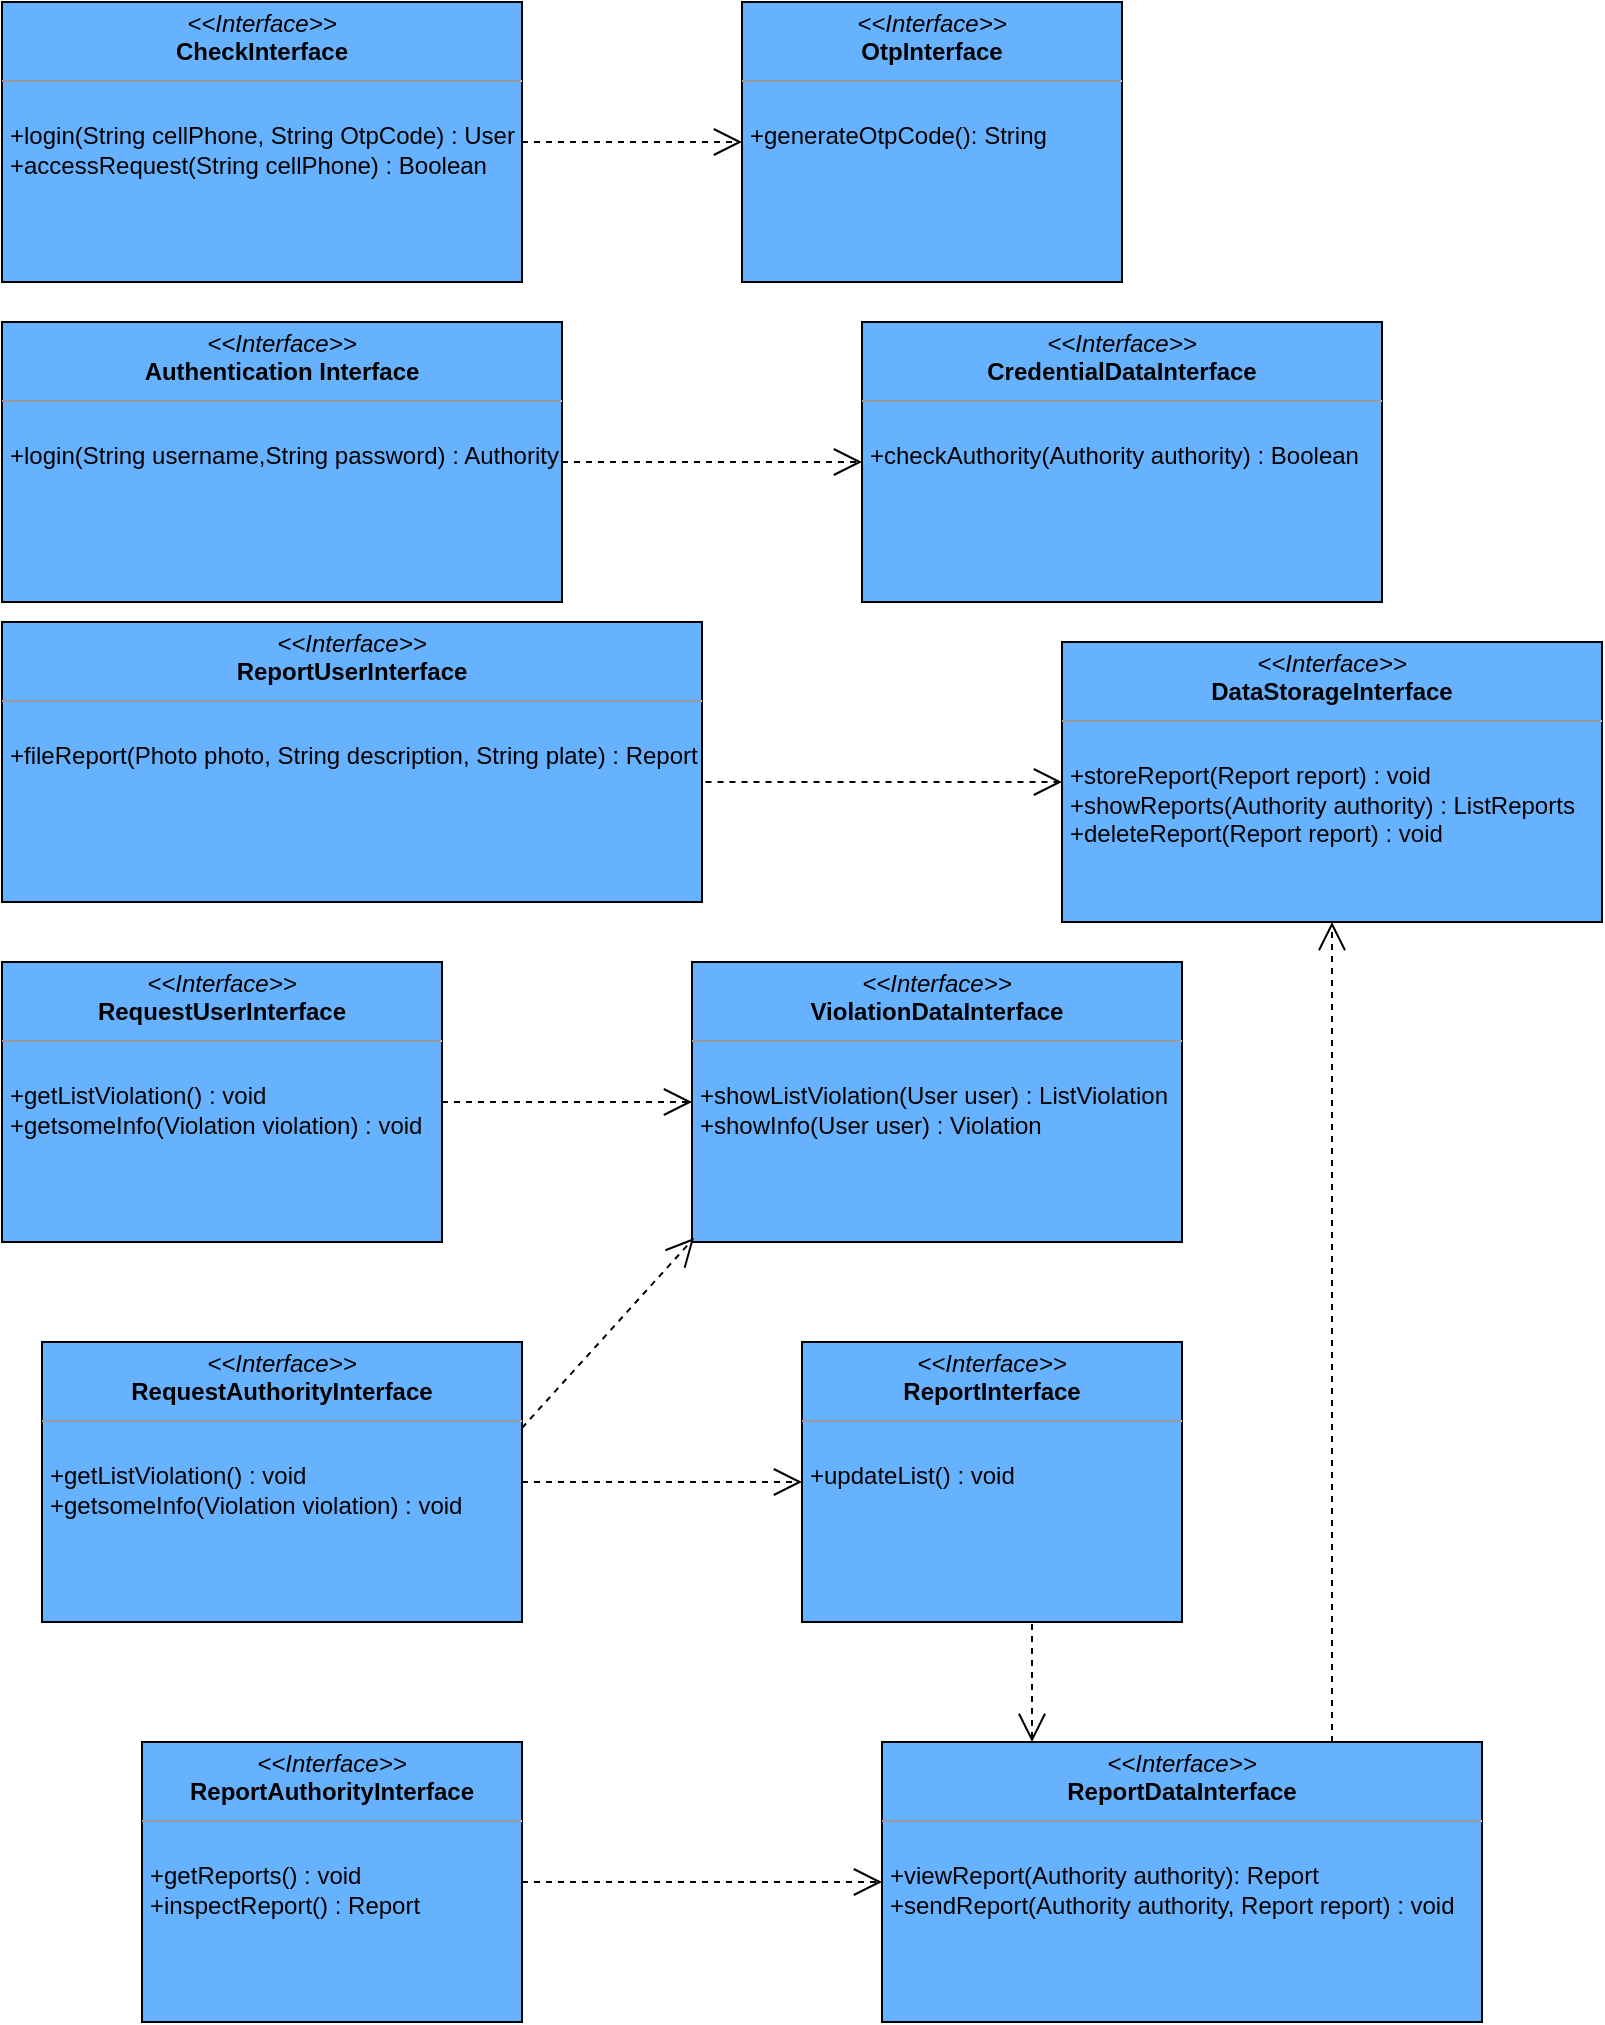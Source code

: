 <mxfile version="12.3.6" type="device" pages="1"><diagram id="MUvSf3n21EpA-QPXErgn" name="Page-1"><mxGraphModel dx="1502" dy="688" grid="1" gridSize="10" guides="1" tooltips="1" connect="1" arrows="1" fold="1" page="1" pageScale="1" pageWidth="850" pageHeight="1100" math="0" shadow="0"><root><mxCell id="0"/><mxCell id="1" parent="0"/><mxCell id="vwVrZ6Xme_Kplp1JelSU-13" value="&lt;p style=&quot;margin: 0px ; margin-top: 4px ; text-align: center&quot;&gt;&lt;i&gt;&amp;lt;&amp;lt;Interface&amp;gt;&amp;gt;&lt;/i&gt;&lt;br&gt;&lt;b&gt;CheckInterface&lt;/b&gt;&lt;/p&gt;&lt;hr size=&quot;1&quot;&gt;&lt;br&gt;&lt;p style=&quot;margin: 0px ; margin-left: 4px&quot;&gt;+login(String cellPhone, String OtpCode) : User&lt;/p&gt;&lt;p style=&quot;margin: 0px ; margin-left: 4px&quot;&gt;+accessRequest(String cellPhone) : Boolean&lt;br&gt;&lt;/p&gt;" style="verticalAlign=top;align=left;overflow=fill;fontSize=12;fontFamily=Helvetica;html=1;fillColor=#66B2FF;" parent="1" vertex="1"><mxGeometry x="40" y="50" width="260" height="140" as="geometry"/></mxCell><mxCell id="vwVrZ6Xme_Kplp1JelSU-15" value="&lt;p style=&quot;margin: 0px ; margin-top: 4px ; text-align: center&quot;&gt;&lt;i&gt;&amp;lt;&amp;lt;Interface&amp;gt;&amp;gt;&lt;/i&gt;&lt;br&gt;&lt;b&gt;OtpInterface&lt;/b&gt;&lt;/p&gt;&lt;hr size=&quot;1&quot;&gt;&lt;br&gt;&lt;p style=&quot;margin: 0px ; margin-left: 4px&quot;&gt;+generateOtpCode(): String&lt;br&gt;&lt;/p&gt;" style="verticalAlign=top;align=left;overflow=fill;fontSize=12;fontFamily=Helvetica;html=1;fillColor=#66B2FF;" parent="1" vertex="1"><mxGeometry x="410" y="50" width="190" height="140" as="geometry"/></mxCell><mxCell id="vwVrZ6Xme_Kplp1JelSU-16" value="&lt;p style=&quot;margin: 0px ; margin-top: 4px ; text-align: center&quot;&gt;&lt;i&gt;&amp;lt;&amp;lt;Interface&amp;gt;&amp;gt;&lt;/i&gt;&lt;br&gt;&lt;b&gt;ReportUserInterface&lt;/b&gt;&lt;/p&gt;&lt;hr size=&quot;1&quot;&gt;&lt;br&gt;&lt;p style=&quot;margin: 0px ; margin-left: 4px&quot;&gt;+fileReport(Photo photo, String description, String plate) : Report&lt;br&gt;&lt;/p&gt;" style="verticalAlign=top;align=left;overflow=fill;fontSize=12;fontFamily=Helvetica;html=1;fillColor=#66B2FF;" parent="1" vertex="1"><mxGeometry x="40" y="360" width="350" height="140" as="geometry"/></mxCell><mxCell id="vwVrZ6Xme_Kplp1JelSU-17" value="&lt;p style=&quot;margin: 0px ; margin-top: 4px ; text-align: center&quot;&gt;&lt;i&gt;&amp;lt;&amp;lt;Interface&amp;gt;&amp;gt;&lt;/i&gt;&lt;br&gt;&lt;b&gt;DataStorageInterface&lt;/b&gt;&lt;/p&gt;&lt;hr size=&quot;1&quot;&gt;&lt;br&gt;&lt;p style=&quot;margin: 0px ; margin-left: 4px&quot;&gt;+storeReport(Report report) : void&lt;br&gt;+showReports(Authority authority) : ListReports&lt;/p&gt;&lt;p style=&quot;margin: 0px ; margin-left: 4px&quot;&gt;+deleteReport(Report report) : void&lt;br&gt;&lt;/p&gt;" style="verticalAlign=top;align=left;overflow=fill;fontSize=12;fontFamily=Helvetica;html=1;fillColor=#66B2FF;" parent="1" vertex="1"><mxGeometry x="570" y="370" width="270" height="140" as="geometry"/></mxCell><mxCell id="vwVrZ6Xme_Kplp1JelSU-18" value="&lt;p style=&quot;margin: 0px ; margin-top: 4px ; text-align: center&quot;&gt;&lt;i&gt;&amp;lt;&amp;lt;Interface&amp;gt;&amp;gt;&lt;/i&gt;&lt;br&gt;&lt;b&gt;RequestUserInterface&lt;/b&gt;&lt;/p&gt;&lt;hr size=&quot;1&quot;&gt;&lt;br&gt;&lt;p style=&quot;margin: 0px ; margin-left: 4px&quot;&gt;+getListViolation() : void&lt;/p&gt;&lt;p style=&quot;margin: 0px ; margin-left: 4px&quot;&gt;+getsomeInfo(Violation violation) : void&lt;br&gt;&lt;/p&gt;" style="verticalAlign=top;align=left;overflow=fill;fontSize=12;fontFamily=Helvetica;html=1;fillColor=#66B2FF;" parent="1" vertex="1"><mxGeometry x="40" y="530" width="220" height="140" as="geometry"/></mxCell><mxCell id="vwVrZ6Xme_Kplp1JelSU-19" value="&lt;p style=&quot;margin: 0px ; margin-top: 4px ; text-align: center&quot;&gt;&lt;i&gt;&amp;lt;&amp;lt;Interface&amp;gt;&amp;gt;&lt;/i&gt;&lt;br&gt;&lt;b&gt;RequestAuthorityInterface&lt;/b&gt;&lt;/p&gt;&lt;hr size=&quot;1&quot;&gt;&lt;br&gt;&lt;p style=&quot;margin: 0px ; margin-left: 4px&quot;&gt;+getListViolation() : void&lt;br&gt;+getsomeInfo(Violation violation) : void&lt;br&gt;&lt;/p&gt;" style="verticalAlign=top;align=left;overflow=fill;fontSize=12;fontFamily=Helvetica;html=1;fillColor=#66B2FF;" parent="1" vertex="1"><mxGeometry x="60" y="720" width="240" height="140" as="geometry"/></mxCell><mxCell id="vwVrZ6Xme_Kplp1JelSU-20" value="&lt;p style=&quot;margin: 0px ; margin-top: 4px ; text-align: center&quot;&gt;&lt;i&gt;&amp;lt;&amp;lt;Interface&amp;gt;&amp;gt;&lt;/i&gt;&lt;br&gt;&lt;b&gt;ReportAuthorityInterface&lt;/b&gt;&lt;/p&gt;&lt;hr size=&quot;1&quot;&gt;&lt;br&gt;&lt;p style=&quot;margin: 0px ; margin-left: 4px&quot;&gt;+getReports() : void&lt;br&gt;+inspectReport() : Report&lt;br&gt;&lt;/p&gt;" style="verticalAlign=top;align=left;overflow=fill;fontSize=12;fontFamily=Helvetica;html=1;fillColor=#66B2FF;" parent="1" vertex="1"><mxGeometry x="110" y="920" width="190" height="140" as="geometry"/></mxCell><mxCell id="vwVrZ6Xme_Kplp1JelSU-21" value="&lt;p style=&quot;margin: 0px ; margin-top: 4px ; text-align: center&quot;&gt;&lt;i&gt;&amp;lt;&amp;lt;Interface&amp;gt;&amp;gt;&lt;/i&gt;&lt;br&gt;&lt;b&gt;Authentication Interface&lt;/b&gt;&lt;/p&gt;&lt;hr size=&quot;1&quot;&gt;&lt;br&gt;&lt;p style=&quot;margin: 0px ; margin-left: 4px&quot;&gt;+login(String username,String password) : Authority&lt;br&gt;&lt;/p&gt;" style="verticalAlign=top;align=left;overflow=fill;fontSize=12;fontFamily=Helvetica;html=1;fillColor=#66B2FF;" parent="1" vertex="1"><mxGeometry x="40" y="210" width="280" height="140" as="geometry"/></mxCell><mxCell id="vwVrZ6Xme_Kplp1JelSU-22" value="&lt;p style=&quot;margin: 0px ; margin-top: 4px ; text-align: center&quot;&gt;&lt;i&gt;&amp;lt;&amp;lt;Interface&amp;gt;&amp;gt;&lt;/i&gt;&lt;br&gt;&lt;b&gt;ReportInterface&lt;/b&gt;&lt;/p&gt;&lt;hr size=&quot;1&quot;&gt;&lt;br&gt;&lt;p style=&quot;margin: 0px ; margin-left: 4px&quot;&gt;+updateList() : void&lt;br&gt;&lt;/p&gt;" style="verticalAlign=top;align=left;overflow=fill;fontSize=12;fontFamily=Helvetica;html=1;fillColor=#66B2FF;" parent="1" vertex="1"><mxGeometry x="440" y="720" width="190" height="140" as="geometry"/></mxCell><mxCell id="vwVrZ6Xme_Kplp1JelSU-23" value="&lt;p style=&quot;margin: 0px ; margin-top: 4px ; text-align: center&quot;&gt;&lt;i&gt;&amp;lt;&amp;lt;Interface&amp;gt;&amp;gt;&lt;/i&gt;&lt;br&gt;&lt;b&gt;ViolationDataInterface&lt;/b&gt;&lt;/p&gt;&lt;hr size=&quot;1&quot;&gt;&lt;br&gt;&lt;p style=&quot;margin: 0px ; margin-left: 4px&quot;&gt;+showListViolation(User user) : ListViolation&lt;br&gt;+showInfo(User user) : Violation&lt;br&gt;&lt;/p&gt;" style="verticalAlign=top;align=left;overflow=fill;fontSize=12;fontFamily=Helvetica;html=1;fillColor=#66B2FF;" parent="1" vertex="1"><mxGeometry x="385" y="530" width="245" height="140" as="geometry"/></mxCell><mxCell id="vwVrZ6Xme_Kplp1JelSU-24" value="&lt;p style=&quot;margin: 0px ; margin-top: 4px ; text-align: center&quot;&gt;&lt;i&gt;&amp;lt;&amp;lt;Interface&amp;gt;&amp;gt;&lt;/i&gt;&lt;br&gt;&lt;b&gt;ReportDataInterface&lt;/b&gt;&lt;/p&gt;&lt;hr size=&quot;1&quot;&gt;&lt;br&gt;&lt;p style=&quot;margin: 0px ; margin-left: 4px&quot;&gt;+viewReport(Authority authority): Report&lt;br&gt;+sendReport(Authority authority, Report report) : void&lt;br&gt;&lt;/p&gt;" style="verticalAlign=top;align=left;overflow=fill;fontSize=12;fontFamily=Helvetica;html=1;fillColor=#66B2FF;" parent="1" vertex="1"><mxGeometry x="480" y="920" width="300" height="140" as="geometry"/></mxCell><mxCell id="vwVrZ6Xme_Kplp1JelSU-25" value="&lt;p style=&quot;margin: 0px ; margin-top: 4px ; text-align: center&quot;&gt;&lt;i&gt;&amp;lt;&amp;lt;Interface&amp;gt;&amp;gt;&lt;/i&gt;&lt;br&gt;&lt;b&gt;CredentialDataInterface&lt;/b&gt;&lt;/p&gt;&lt;hr size=&quot;1&quot;&gt;&lt;br&gt;&lt;p style=&quot;margin: 0px ; margin-left: 4px&quot;&gt;+checkAuthority(Authority authority) : Boolean&lt;br&gt;&lt;/p&gt;" style="verticalAlign=top;align=left;overflow=fill;fontSize=12;fontFamily=Helvetica;html=1;fillColor=#66B2FF;" parent="1" vertex="1"><mxGeometry x="470" y="210" width="260" height="140" as="geometry"/></mxCell><mxCell id="vwVrZ6Xme_Kplp1JelSU-27" value="" style="endArrow=open;endSize=12;dashed=1;html=1;" parent="1" source="vwVrZ6Xme_Kplp1JelSU-19" target="vwVrZ6Xme_Kplp1JelSU-22" edge="1"><mxGeometry width="160" relative="1" as="geometry"><mxPoint x="60" y="1160" as="sourcePoint"/><mxPoint x="220" y="1160" as="targetPoint"/></mxGeometry></mxCell><mxCell id="vwVrZ6Xme_Kplp1JelSU-29" value="" style="endArrow=open;endSize=12;dashed=1;html=1;exitX=1;exitY=0.5;exitDx=0;exitDy=0;entryX=0;entryY=0.5;entryDx=0;entryDy=0;" parent="1" source="vwVrZ6Xme_Kplp1JelSU-18" target="vwVrZ6Xme_Kplp1JelSU-23" edge="1"><mxGeometry width="160" relative="1" as="geometry"><mxPoint x="250" y="850.968" as="sourcePoint"/><mxPoint x="370" y="789.032" as="targetPoint"/></mxGeometry></mxCell><mxCell id="vwVrZ6Xme_Kplp1JelSU-30" value="" style="endArrow=open;endSize=12;dashed=1;html=1;exitX=1;exitY=0.5;exitDx=0;exitDy=0;entryX=0;entryY=0.5;entryDx=0;entryDy=0;" parent="1" source="vwVrZ6Xme_Kplp1JelSU-20" target="vwVrZ6Xme_Kplp1JelSU-24" edge="1"><mxGeometry width="160" relative="1" as="geometry"><mxPoint x="260" y="860.968" as="sourcePoint"/><mxPoint x="380" y="799.032" as="targetPoint"/></mxGeometry></mxCell><mxCell id="vwVrZ6Xme_Kplp1JelSU-31" value="" style="endArrow=open;endSize=12;dashed=1;html=1;exitX=1;exitY=0.5;exitDx=0;exitDy=0;entryX=0;entryY=0.5;entryDx=0;entryDy=0;" parent="1" source="vwVrZ6Xme_Kplp1JelSU-13" target="vwVrZ6Xme_Kplp1JelSU-15" edge="1"><mxGeometry width="160" relative="1" as="geometry"><mxPoint x="620" y="350" as="sourcePoint"/><mxPoint x="350" y="59.032" as="targetPoint"/><Array as="points"/></mxGeometry></mxCell><mxCell id="vwVrZ6Xme_Kplp1JelSU-34" value="" style="endArrow=open;endSize=12;dashed=1;html=1;exitX=1;exitY=0.5;exitDx=0;exitDy=0;entryX=0;entryY=0.5;entryDx=0;entryDy=0;" parent="1" source="vwVrZ6Xme_Kplp1JelSU-21" target="vwVrZ6Xme_Kplp1JelSU-25" edge="1"><mxGeometry width="160" relative="1" as="geometry"><mxPoint x="695" y="270" as="sourcePoint"/><mxPoint x="820" y="120" as="targetPoint"/><Array as="points"/></mxGeometry></mxCell><mxCell id="vwVrZ6Xme_Kplp1JelSU-35" value="" style="endArrow=open;endSize=12;dashed=1;html=1;entryX=0;entryY=0.5;entryDx=0;entryDy=0;exitX=1.005;exitY=0.571;exitDx=0;exitDy=0;exitPerimeter=0;" parent="1" source="vwVrZ6Xme_Kplp1JelSU-16" target="vwVrZ6Xme_Kplp1JelSU-17" edge="1"><mxGeometry width="160" relative="1" as="geometry"><mxPoint x="240" y="288" as="sourcePoint"/><mxPoint x="310" y="450" as="targetPoint"/><Array as="points"/></mxGeometry></mxCell><mxCell id="vwVrZ6Xme_Kplp1JelSU-36" value="" style="endArrow=open;endSize=12;dashed=1;html=1;exitX=0.75;exitY=0;exitDx=0;exitDy=0;entryX=0.5;entryY=1;entryDx=0;entryDy=0;" parent="1" source="vwVrZ6Xme_Kplp1JelSU-24" target="vwVrZ6Xme_Kplp1JelSU-17" edge="1"><mxGeometry width="160" relative="1" as="geometry"><mxPoint x="630" y="705" as="sourcePoint"/><mxPoint x="780" y="615" as="targetPoint"/></mxGeometry></mxCell><mxCell id="vwVrZ6Xme_Kplp1JelSU-37" value="" style="endArrow=open;endSize=12;dashed=1;html=1;entryX=0.25;entryY=0;entryDx=0;entryDy=0;" parent="1" target="vwVrZ6Xme_Kplp1JelSU-24" edge="1"><mxGeometry width="160" relative="1" as="geometry"><mxPoint x="555" y="861" as="sourcePoint"/><mxPoint x="490" y="1000" as="targetPoint"/></mxGeometry></mxCell><mxCell id="vwVrZ6Xme_Kplp1JelSU-38" value="" style="endArrow=open;endSize=12;dashed=1;html=1;entryX=0.004;entryY=0.986;entryDx=0;entryDy=0;exitX=1;exitY=0.307;exitDx=0;exitDy=0;exitPerimeter=0;entryPerimeter=0;" parent="1" source="vwVrZ6Xme_Kplp1JelSU-19" target="vwVrZ6Xme_Kplp1JelSU-23" edge="1"><mxGeometry width="160" relative="1" as="geometry"><mxPoint x="476.059" y="577" as="sourcePoint"/><mxPoint x="477.95" y="452.04" as="targetPoint"/></mxGeometry></mxCell></root></mxGraphModel></diagram></mxfile>